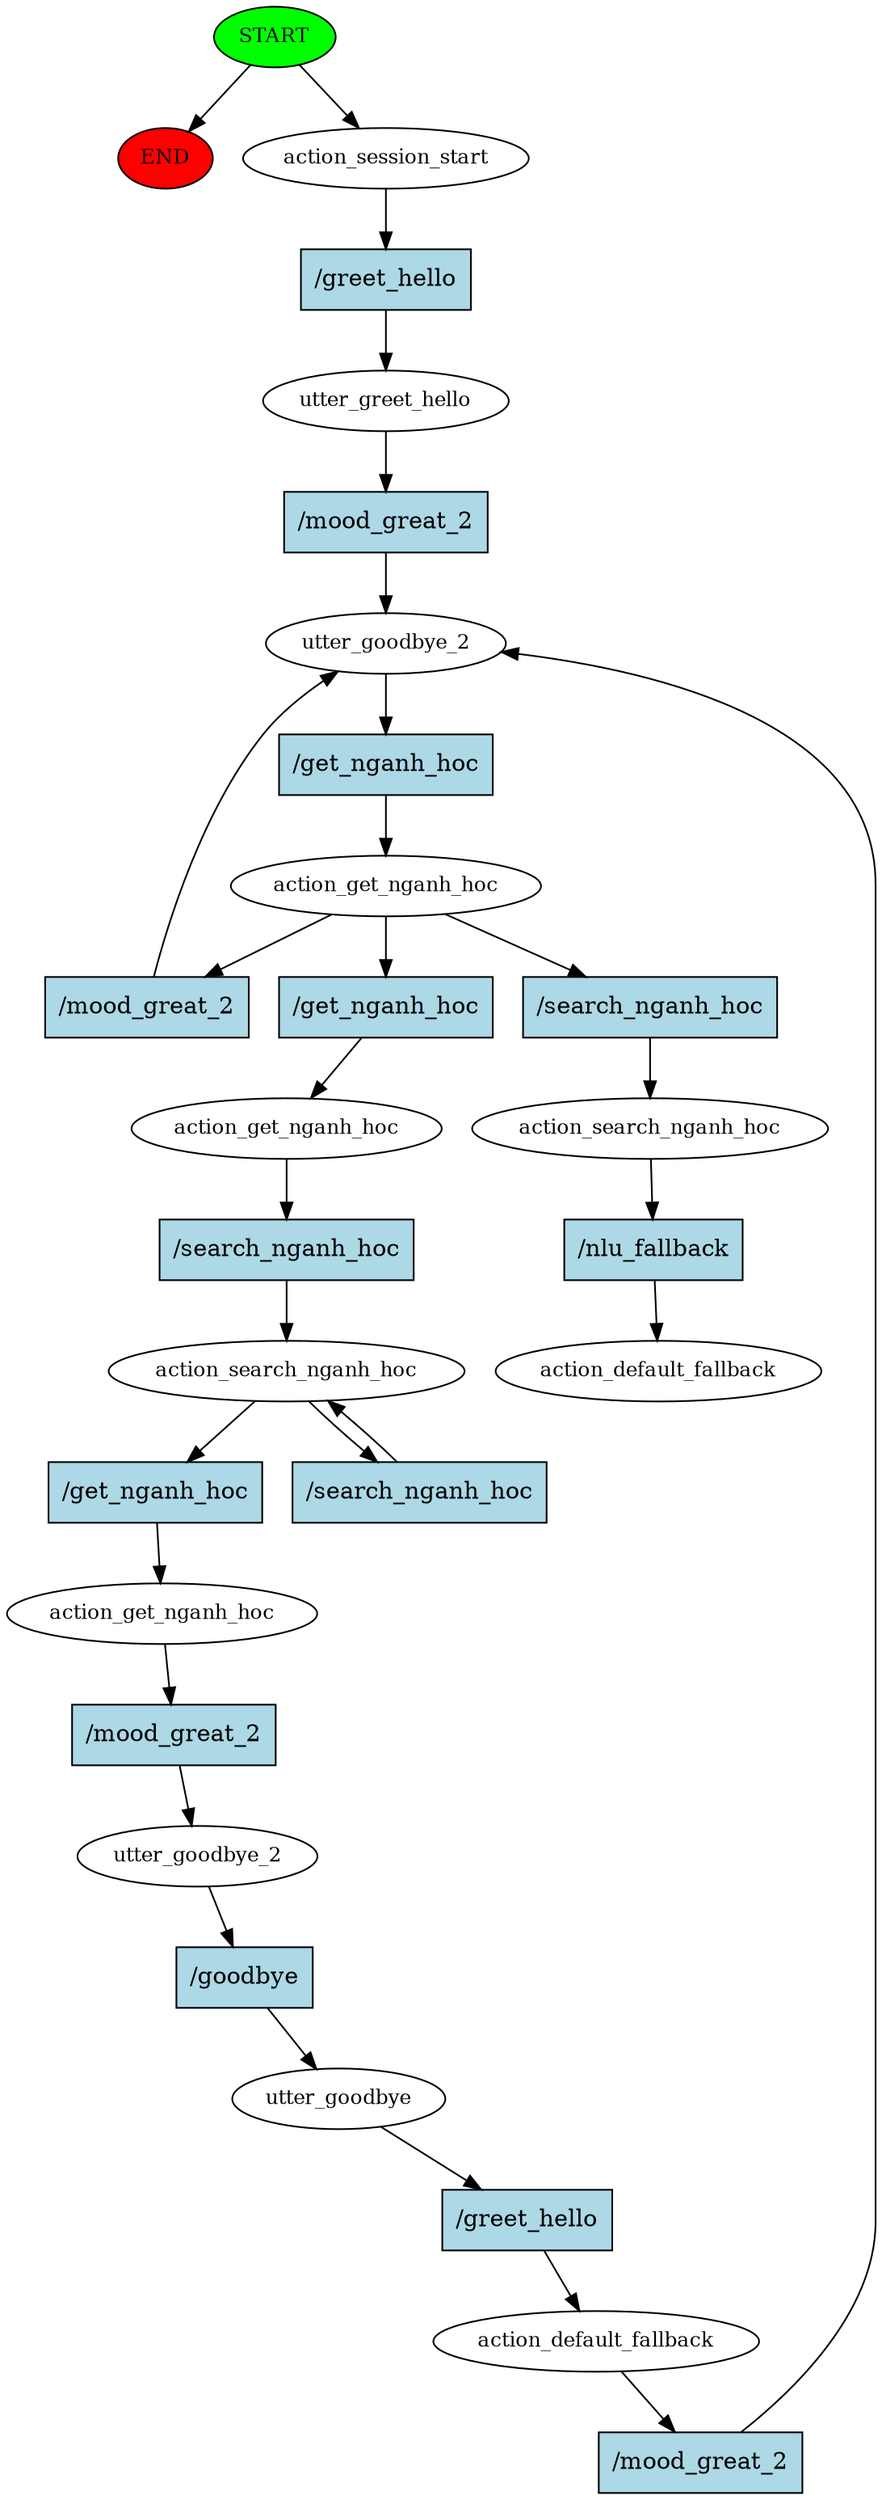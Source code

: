 digraph  {
0 [class="start active", fillcolor=green, fontsize=12, label=START, style=filled];
"-1" [class=end, fillcolor=red, fontsize=12, label=END, style=filled];
1 [class=active, fontsize=12, label=action_session_start];
2 [class=active, fontsize=12, label=utter_greet_hello];
3 [class=active, fontsize=12, label=utter_goodbye_2];
4 [class=active, fontsize=12, label=action_get_nganh_hoc];
7 [class=active, fontsize=12, label=action_get_nganh_hoc];
8 [class=active, fontsize=12, label=action_search_nganh_hoc];
10 [class=active, fontsize=12, label=action_get_nganh_hoc];
11 [class=active, fontsize=12, label=utter_goodbye_2];
12 [class=active, fontsize=12, label=utter_goodbye];
13 [class=active, fontsize=12, label=action_default_fallback];
16 [class=active, fontsize=12, label=action_search_nganh_hoc];
17 [class="dashed active", fontsize=12, label=action_default_fallback];
18 [class="intent active", fillcolor=lightblue, label="/greet_hello", shape=rect, style=filled];
19 [class="intent active", fillcolor=lightblue, label="/mood_great_2", shape=rect, style=filled];
20 [class="intent active", fillcolor=lightblue, label="/get_nganh_hoc", shape=rect, style=filled];
21 [class="intent active", fillcolor=lightblue, label="/mood_great_2", shape=rect, style=filled];
22 [class="intent active", fillcolor=lightblue, label="/get_nganh_hoc", shape=rect, style=filled];
23 [class="intent active", fillcolor=lightblue, label="/search_nganh_hoc", shape=rect, style=filled];
24 [class="intent active", fillcolor=lightblue, label="/search_nganh_hoc", shape=rect, style=filled];
25 [class="intent active", fillcolor=lightblue, label="/get_nganh_hoc", shape=rect, style=filled];
26 [class="intent active", fillcolor=lightblue, label="/search_nganh_hoc", shape=rect, style=filled];
27 [class="intent active", fillcolor=lightblue, label="/mood_great_2", shape=rect, style=filled];
28 [class="intent active", fillcolor=lightblue, label="/goodbye", shape=rect, style=filled];
29 [class="intent active", fillcolor=lightblue, label="/greet_hello", shape=rect, style=filled];
30 [class="intent active", fillcolor=lightblue, label="/mood_great_2", shape=rect, style=filled];
31 [class="intent active", fillcolor=lightblue, label="/nlu_fallback", shape=rect, style=filled];
0 -> "-1"  [class="", key=NONE, label=""];
0 -> 1  [class=active, key=NONE, label=""];
1 -> 18  [class=active, key=0];
2 -> 19  [class=active, key=0];
3 -> 20  [class=active, key=0];
4 -> 21  [class=active, key=0];
4 -> 22  [class=active, key=0];
4 -> 23  [class=active, key=0];
7 -> 24  [class=active, key=0];
8 -> 25  [class=active, key=0];
8 -> 26  [class=active, key=0];
10 -> 27  [class=active, key=0];
11 -> 28  [class=active, key=0];
12 -> 29  [class=active, key=0];
13 -> 30  [class=active, key=0];
16 -> 31  [class=active, key=0];
18 -> 2  [class=active, key=0];
19 -> 3  [class=active, key=0];
20 -> 4  [class=active, key=0];
21 -> 3  [class=active, key=0];
22 -> 7  [class=active, key=0];
23 -> 16  [class=active, key=0];
24 -> 8  [class=active, key=0];
25 -> 10  [class=active, key=0];
26 -> 8  [class=active, key=0];
27 -> 11  [class=active, key=0];
28 -> 12  [class=active, key=0];
29 -> 13  [class=active, key=0];
30 -> 3  [class=active, key=0];
31 -> 17  [class=active, key=0];
}
